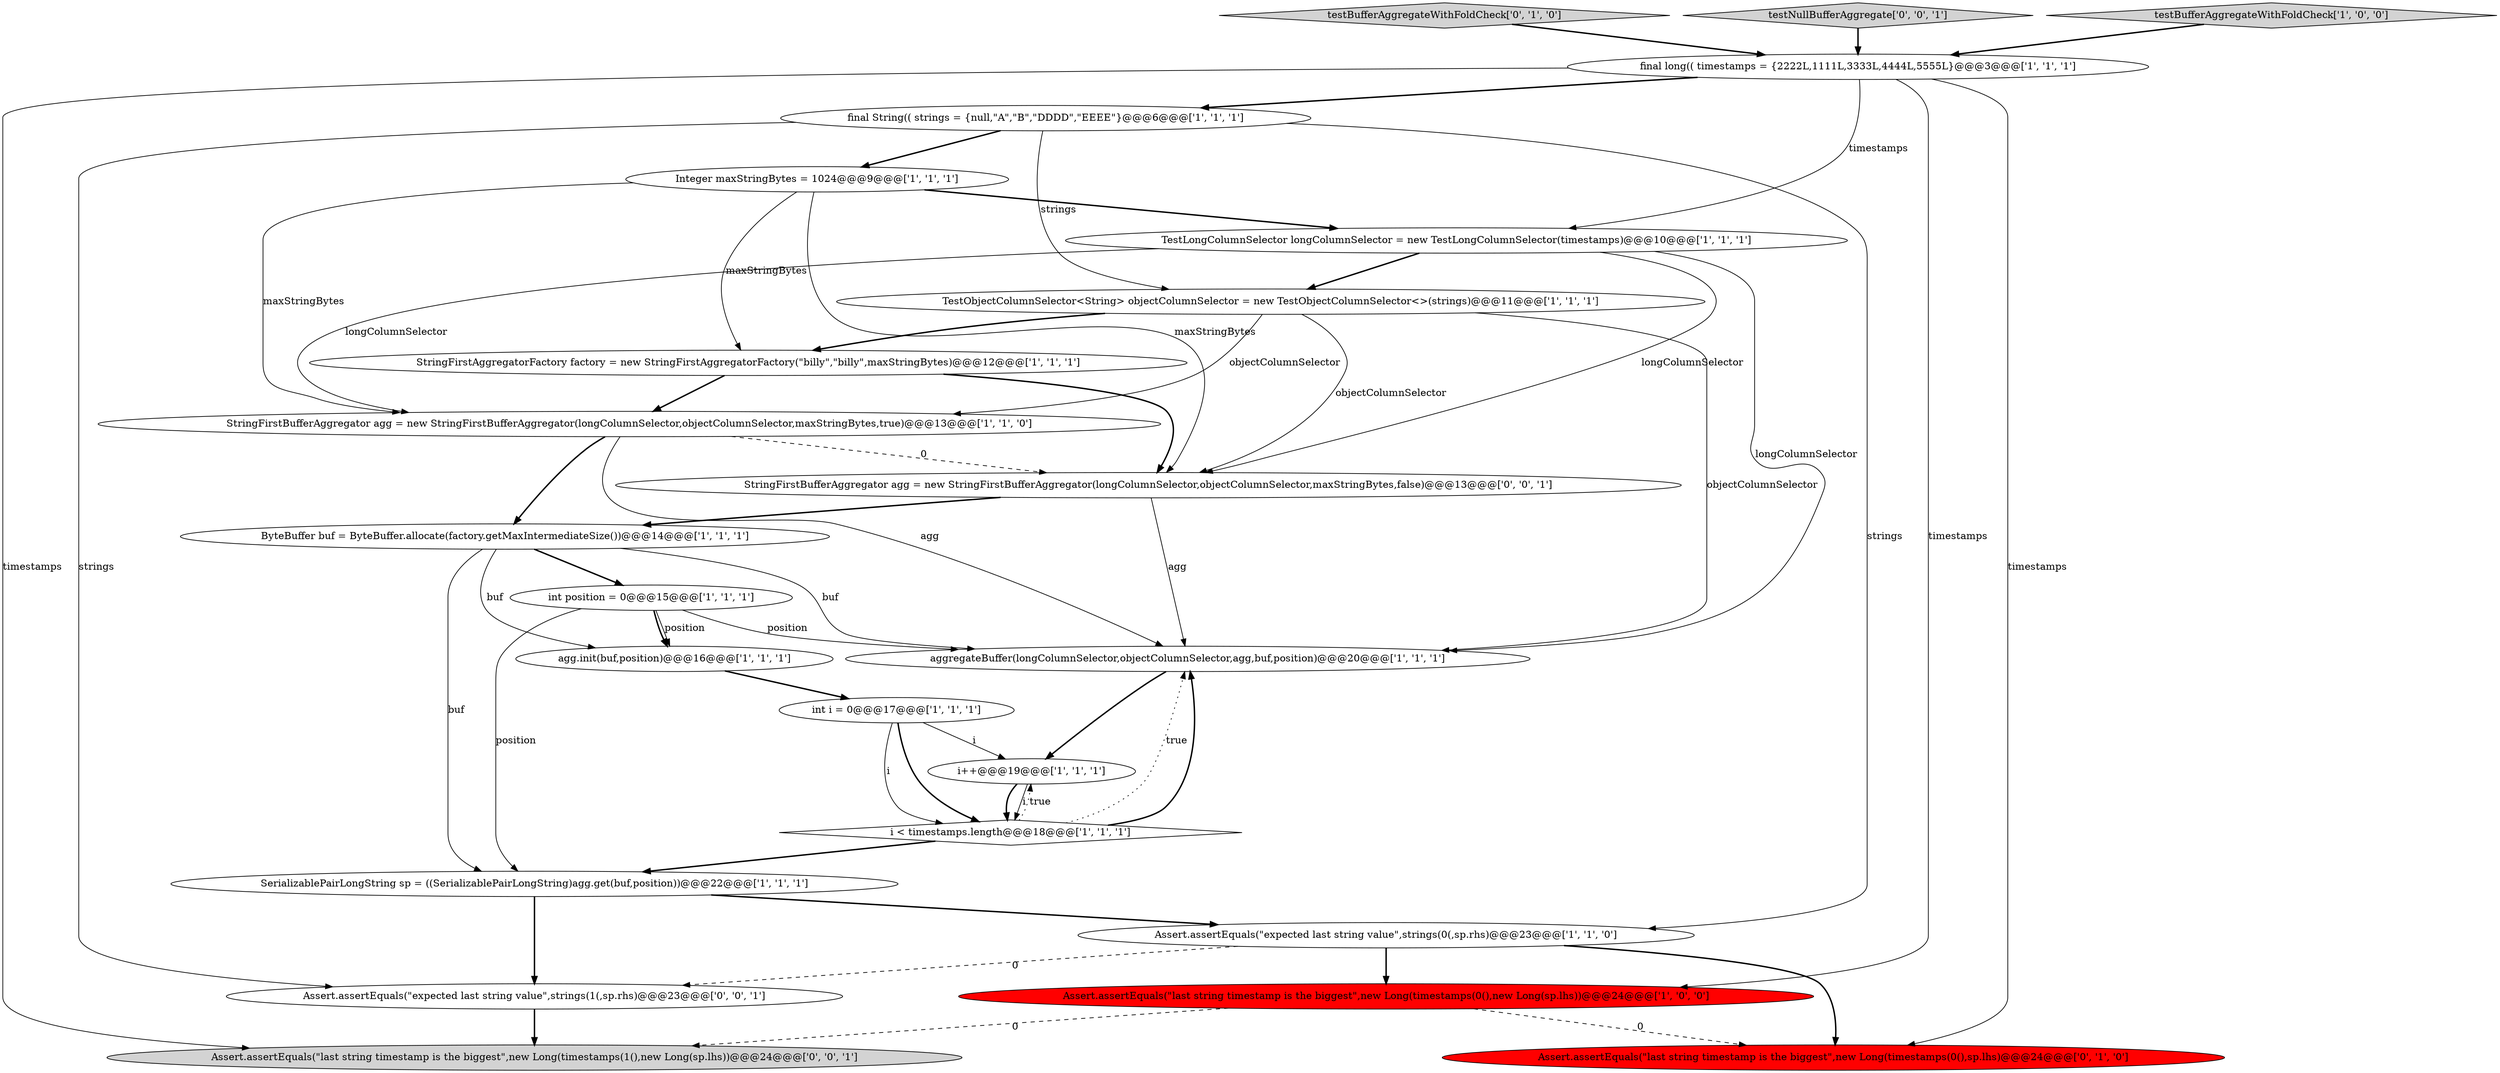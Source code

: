 digraph {
11 [style = filled, label = "final long(( timestamps = {2222L,1111L,3333L,4444L,5555L}@@@3@@@['1', '1', '1']", fillcolor = white, shape = ellipse image = "AAA0AAABBB1BBB"];
7 [style = filled, label = "Assert.assertEquals(\"last string timestamp is the biggest\",new Long(timestamps(0(),new Long(sp.lhs))@@@24@@@['1', '0', '0']", fillcolor = red, shape = ellipse image = "AAA1AAABBB1BBB"];
21 [style = filled, label = "Assert.assertEquals(\"expected last string value\",strings(1(,sp.rhs)@@@23@@@['0', '0', '1']", fillcolor = white, shape = ellipse image = "AAA0AAABBB3BBB"];
14 [style = filled, label = "Integer maxStringBytes = 1024@@@9@@@['1', '1', '1']", fillcolor = white, shape = ellipse image = "AAA0AAABBB1BBB"];
18 [style = filled, label = "testBufferAggregateWithFoldCheck['0', '1', '0']", fillcolor = lightgray, shape = diamond image = "AAA0AAABBB2BBB"];
1 [style = filled, label = "i < timestamps.length@@@18@@@['1', '1', '1']", fillcolor = white, shape = diamond image = "AAA0AAABBB1BBB"];
8 [style = filled, label = "i++@@@19@@@['1', '1', '1']", fillcolor = white, shape = ellipse image = "AAA0AAABBB1BBB"];
6 [style = filled, label = "TestObjectColumnSelector<String> objectColumnSelector = new TestObjectColumnSelector<>(strings)@@@11@@@['1', '1', '1']", fillcolor = white, shape = ellipse image = "AAA0AAABBB1BBB"];
12 [style = filled, label = "Assert.assertEquals(\"expected last string value\",strings(0(,sp.rhs)@@@23@@@['1', '1', '0']", fillcolor = white, shape = ellipse image = "AAA0AAABBB1BBB"];
22 [style = filled, label = "StringFirstBufferAggregator agg = new StringFirstBufferAggregator(longColumnSelector,objectColumnSelector,maxStringBytes,false)@@@13@@@['0', '0', '1']", fillcolor = white, shape = ellipse image = "AAA0AAABBB3BBB"];
16 [style = filled, label = "StringFirstAggregatorFactory factory = new StringFirstAggregatorFactory(\"billy\",\"billy\",maxStringBytes)@@@12@@@['1', '1', '1']", fillcolor = white, shape = ellipse image = "AAA0AAABBB1BBB"];
23 [style = filled, label = "Assert.assertEquals(\"last string timestamp is the biggest\",new Long(timestamps(1(),new Long(sp.lhs))@@@24@@@['0', '0', '1']", fillcolor = lightgray, shape = ellipse image = "AAA0AAABBB3BBB"];
19 [style = filled, label = "Assert.assertEquals(\"last string timestamp is the biggest\",new Long(timestamps(0(),sp.lhs)@@@24@@@['0', '1', '0']", fillcolor = red, shape = ellipse image = "AAA1AAABBB2BBB"];
15 [style = filled, label = "agg.init(buf,position)@@@16@@@['1', '1', '1']", fillcolor = white, shape = ellipse image = "AAA0AAABBB1BBB"];
4 [style = filled, label = "aggregateBuffer(longColumnSelector,objectColumnSelector,agg,buf,position)@@@20@@@['1', '1', '1']", fillcolor = white, shape = ellipse image = "AAA0AAABBB1BBB"];
3 [style = filled, label = "SerializablePairLongString sp = ((SerializablePairLongString)agg.get(buf,position))@@@22@@@['1', '1', '1']", fillcolor = white, shape = ellipse image = "AAA0AAABBB1BBB"];
20 [style = filled, label = "testNullBufferAggregate['0', '0', '1']", fillcolor = lightgray, shape = diamond image = "AAA0AAABBB3BBB"];
5 [style = filled, label = "final String(( strings = {null,\"A\",\"B\",\"DDDD\",\"EEEE\"}@@@6@@@['1', '1', '1']", fillcolor = white, shape = ellipse image = "AAA0AAABBB1BBB"];
2 [style = filled, label = "StringFirstBufferAggregator agg = new StringFirstBufferAggregator(longColumnSelector,objectColumnSelector,maxStringBytes,true)@@@13@@@['1', '1', '0']", fillcolor = white, shape = ellipse image = "AAA0AAABBB1BBB"];
0 [style = filled, label = "TestLongColumnSelector longColumnSelector = new TestLongColumnSelector(timestamps)@@@10@@@['1', '1', '1']", fillcolor = white, shape = ellipse image = "AAA0AAABBB1BBB"];
13 [style = filled, label = "ByteBuffer buf = ByteBuffer.allocate(factory.getMaxIntermediateSize())@@@14@@@['1', '1', '1']", fillcolor = white, shape = ellipse image = "AAA0AAABBB1BBB"];
9 [style = filled, label = "int i = 0@@@17@@@['1', '1', '1']", fillcolor = white, shape = ellipse image = "AAA0AAABBB1BBB"];
10 [style = filled, label = "int position = 0@@@15@@@['1', '1', '1']", fillcolor = white, shape = ellipse image = "AAA0AAABBB1BBB"];
17 [style = filled, label = "testBufferAggregateWithFoldCheck['1', '0', '0']", fillcolor = lightgray, shape = diamond image = "AAA0AAABBB1BBB"];
13->10 [style = bold, label=""];
1->4 [style = bold, label=""];
2->4 [style = solid, label="agg"];
7->23 [style = dashed, label="0"];
10->15 [style = bold, label=""];
0->2 [style = solid, label="longColumnSelector"];
13->4 [style = solid, label="buf"];
5->12 [style = solid, label="strings"];
0->6 [style = bold, label=""];
11->0 [style = solid, label="timestamps"];
14->22 [style = solid, label="maxStringBytes"];
0->22 [style = solid, label="longColumnSelector"];
18->11 [style = bold, label=""];
1->3 [style = bold, label=""];
13->15 [style = solid, label="buf"];
1->4 [style = dotted, label="true"];
5->14 [style = bold, label=""];
3->12 [style = bold, label=""];
16->2 [style = bold, label=""];
16->22 [style = bold, label=""];
9->1 [style = solid, label="i"];
12->7 [style = bold, label=""];
11->19 [style = solid, label="timestamps"];
12->21 [style = dashed, label="0"];
2->13 [style = bold, label=""];
10->4 [style = solid, label="position"];
22->4 [style = solid, label="agg"];
8->1 [style = bold, label=""];
6->22 [style = solid, label="objectColumnSelector"];
11->5 [style = bold, label=""];
14->16 [style = solid, label="maxStringBytes"];
14->0 [style = bold, label=""];
7->19 [style = dashed, label="0"];
11->7 [style = solid, label="timestamps"];
6->16 [style = bold, label=""];
15->9 [style = bold, label=""];
8->1 [style = solid, label="i"];
5->6 [style = solid, label="strings"];
1->8 [style = dotted, label="true"];
5->21 [style = solid, label="strings"];
4->8 [style = bold, label=""];
3->21 [style = bold, label=""];
13->3 [style = solid, label="buf"];
10->3 [style = solid, label="position"];
9->8 [style = solid, label="i"];
9->1 [style = bold, label=""];
12->19 [style = bold, label=""];
14->2 [style = solid, label="maxStringBytes"];
2->22 [style = dashed, label="0"];
21->23 [style = bold, label=""];
6->4 [style = solid, label="objectColumnSelector"];
0->4 [style = solid, label="longColumnSelector"];
6->2 [style = solid, label="objectColumnSelector"];
22->13 [style = bold, label=""];
10->15 [style = solid, label="position"];
20->11 [style = bold, label=""];
17->11 [style = bold, label=""];
11->23 [style = solid, label="timestamps"];
}

